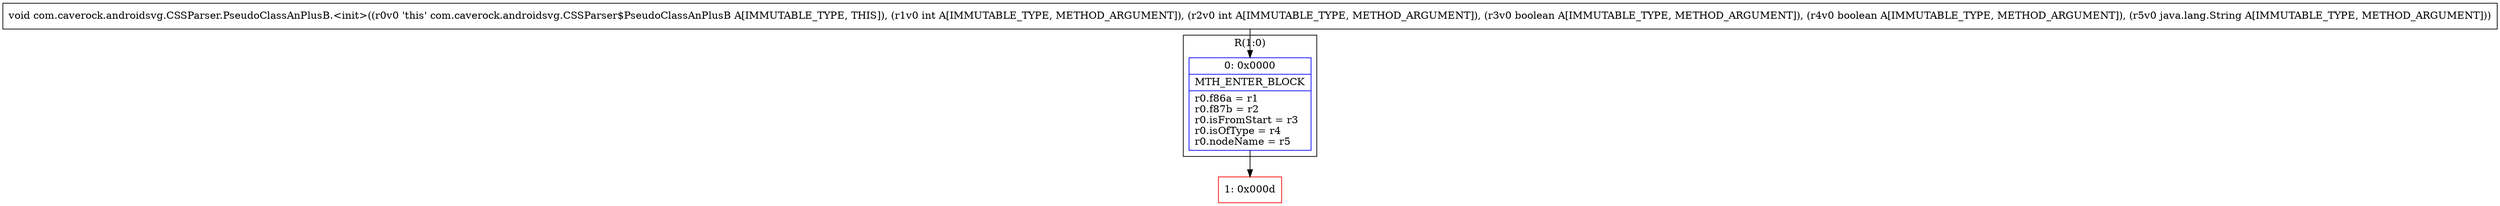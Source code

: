 digraph "CFG forcom.caverock.androidsvg.CSSParser.PseudoClassAnPlusB.\<init\>(IIZZLjava\/lang\/String;)V" {
subgraph cluster_Region_24335432 {
label = "R(1:0)";
node [shape=record,color=blue];
Node_0 [shape=record,label="{0\:\ 0x0000|MTH_ENTER_BLOCK\l|r0.f86a = r1\lr0.f87b = r2\lr0.isFromStart = r3\lr0.isOfType = r4\lr0.nodeName = r5\l}"];
}
Node_1 [shape=record,color=red,label="{1\:\ 0x000d}"];
MethodNode[shape=record,label="{void com.caverock.androidsvg.CSSParser.PseudoClassAnPlusB.\<init\>((r0v0 'this' com.caverock.androidsvg.CSSParser$PseudoClassAnPlusB A[IMMUTABLE_TYPE, THIS]), (r1v0 int A[IMMUTABLE_TYPE, METHOD_ARGUMENT]), (r2v0 int A[IMMUTABLE_TYPE, METHOD_ARGUMENT]), (r3v0 boolean A[IMMUTABLE_TYPE, METHOD_ARGUMENT]), (r4v0 boolean A[IMMUTABLE_TYPE, METHOD_ARGUMENT]), (r5v0 java.lang.String A[IMMUTABLE_TYPE, METHOD_ARGUMENT])) }"];
MethodNode -> Node_0;
Node_0 -> Node_1;
}

